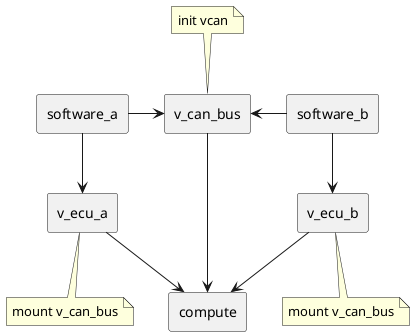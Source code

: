@startuml
skinparam componentStyle rectangle

[software_a]
[v_ecu_a]
software_a --> v_ecu_a

[v_can_bus]

[software_b]
[v_ecu_b]
software_b --> v_ecu_b

software_a -ri-> v_can_bus
v_can_bus <-ri- software_b

[compute]
v_ecu_a --> compute
v_ecu_b --> compute
v_can_bus --> compute

note top of [v_can_bus]
init vcan
end note


note bottom of [v_ecu_a]
mount v_can_bus
end note

note bottom of [v_ecu_b]
mount v_can_bus
end note

@enduml
